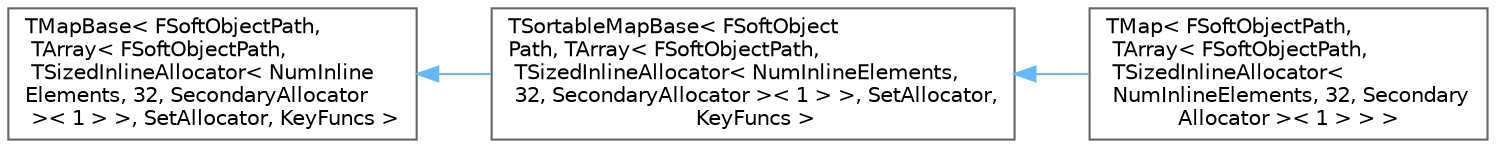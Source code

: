 digraph "Graphical Class Hierarchy"
{
 // INTERACTIVE_SVG=YES
 // LATEX_PDF_SIZE
  bgcolor="transparent";
  edge [fontname=Helvetica,fontsize=10,labelfontname=Helvetica,labelfontsize=10];
  node [fontname=Helvetica,fontsize=10,shape=box,height=0.2,width=0.4];
  rankdir="LR";
  Node0 [id="Node000000",label="TMapBase\< FSoftObjectPath,\l TArray\< FSoftObjectPath,\l TSizedInlineAllocator\< NumInline\lElements, 32, SecondaryAllocator\l \>\< 1 \> \>, SetAllocator, KeyFuncs \>",height=0.2,width=0.4,color="grey40", fillcolor="white", style="filled",URL="$d8/dad/classTMapBase.html",tooltip=" "];
  Node0 -> Node1 [id="edge7245_Node000000_Node000001",dir="back",color="steelblue1",style="solid",tooltip=" "];
  Node1 [id="Node000001",label="TSortableMapBase\< FSoftObject\lPath, TArray\< FSoftObjectPath,\l TSizedInlineAllocator\< NumInlineElements,\l 32, SecondaryAllocator \>\< 1 \> \>, SetAllocator,\l KeyFuncs \>",height=0.2,width=0.4,color="grey40", fillcolor="white", style="filled",URL="$de/df5/classTSortableMapBase.html",tooltip=" "];
  Node1 -> Node2 [id="edge7246_Node000001_Node000002",dir="back",color="steelblue1",style="solid",tooltip=" "];
  Node2 [id="Node000002",label="TMap\< FSoftObjectPath,\l TArray\< FSoftObjectPath,\l TSizedInlineAllocator\<\l NumInlineElements, 32, Secondary\lAllocator \>\< 1 \> \> \>",height=0.2,width=0.4,color="grey40", fillcolor="white", style="filled",URL="$d8/da9/classTMap.html",tooltip=" "];
}

